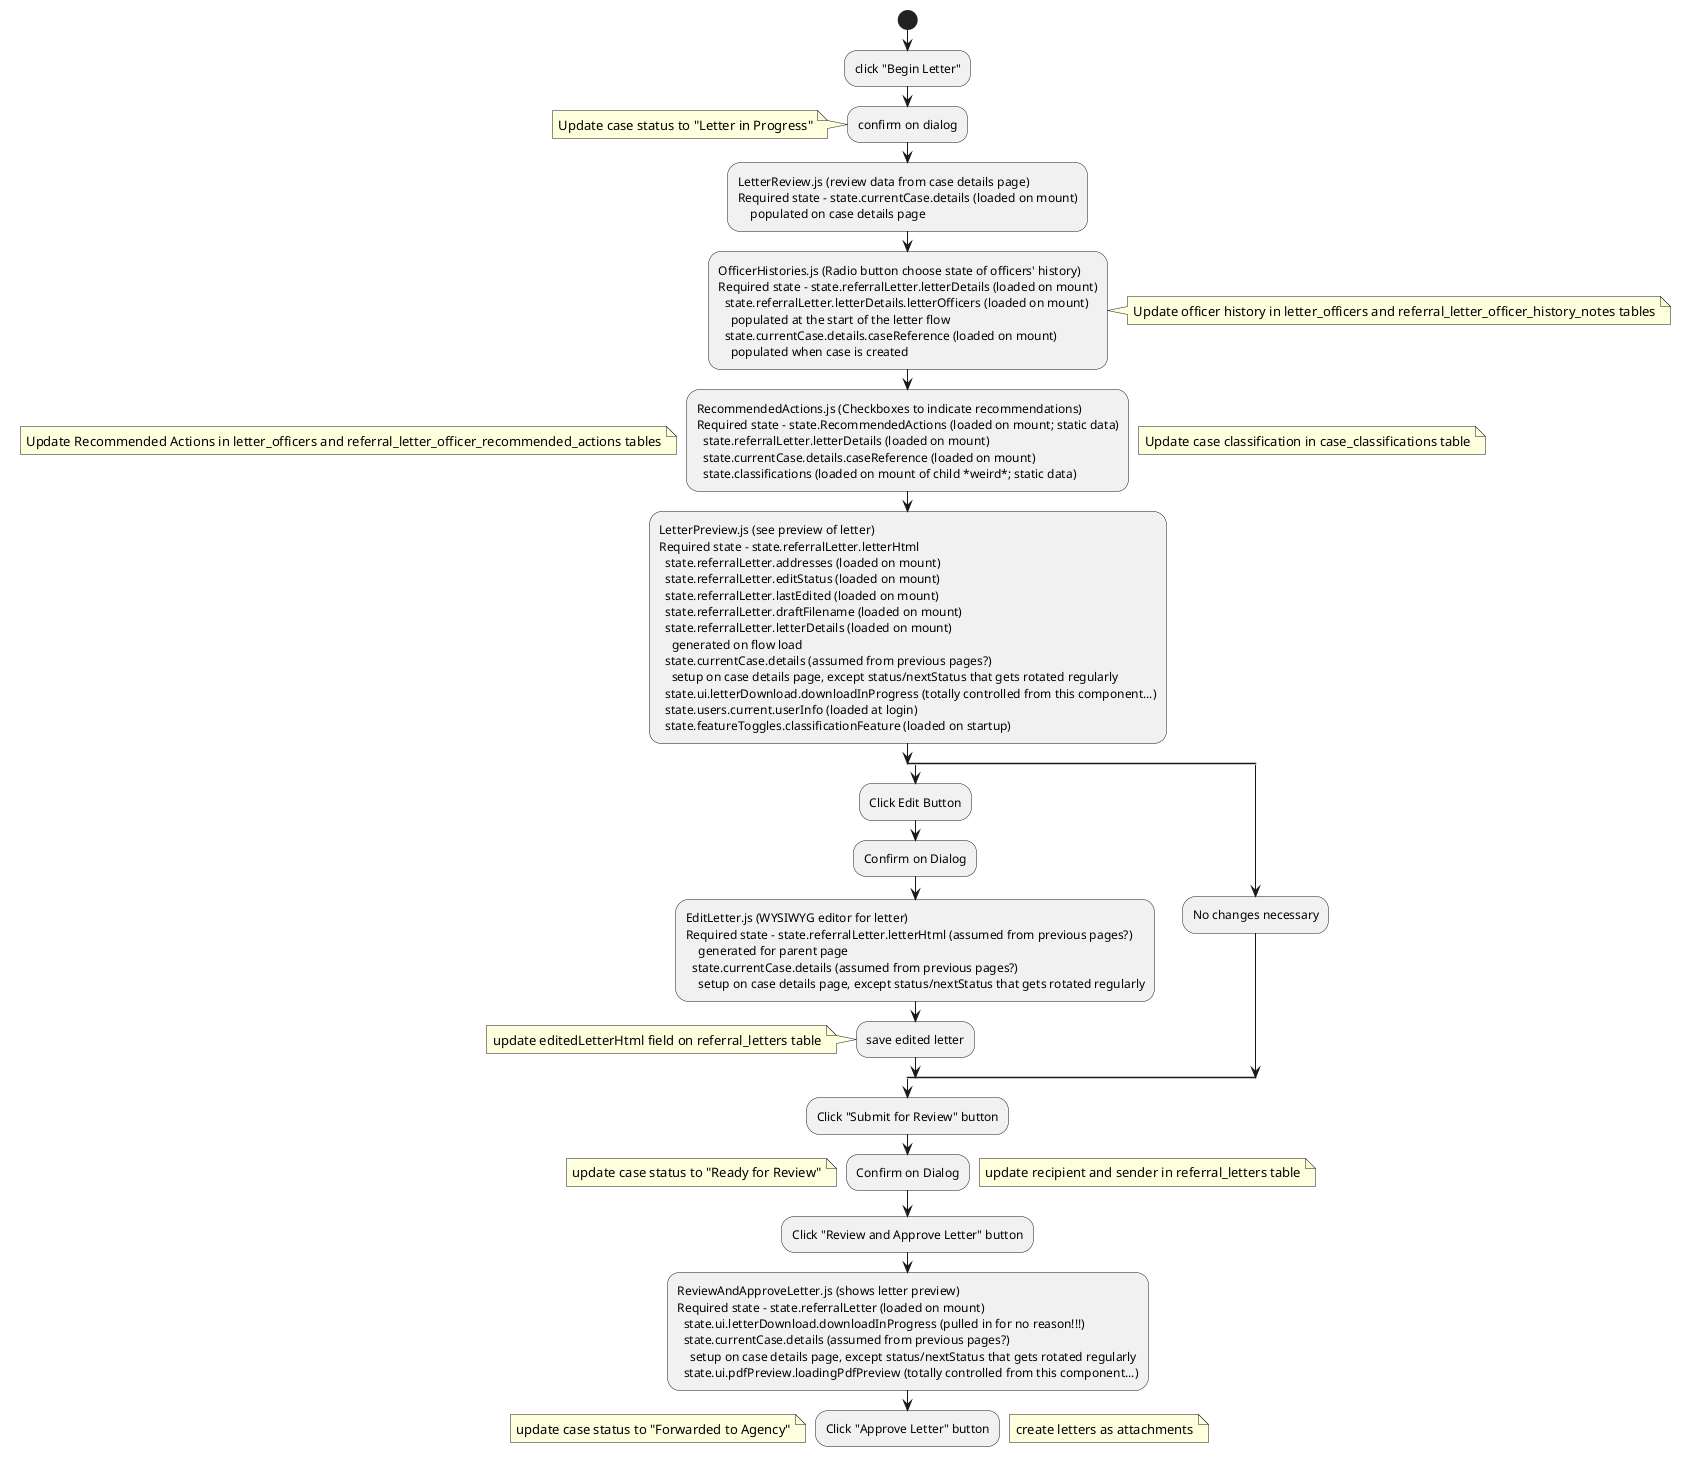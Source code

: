 @startuml
start
:click "Begin Letter";
:confirm on dialog;
note left: Update case status to "Letter in Progress"
:LetterReview.js (review data from case details page)
Required state - state.currentCase.details (loaded on mount)
    populated on case details page;
:OfficerHistories.js (Radio button choose state of officers' history)
Required state - state.referralLetter.letterDetails (loaded on mount)
  state.referralLetter.letterDetails.letterOfficers (loaded on mount)
    populated at the start of the letter flow
  state.currentCase.details.caseReference (loaded on mount) 
    populated when case is created;
note right: Update officer history in letter_officers and referral_letter_officer_history_notes tables
:RecommendedActions.js (Checkboxes to indicate recommendations)
Required state - state.RecommendedActions (loaded on mount; static data)
  state.referralLetter.letterDetails (loaded on mount)
  state.currentCase.details.caseReference (loaded on mount)
  state.classifications (loaded on mount of child *weird*; static data);
note left: Update Recommended Actions in letter_officers and referral_letter_officer_recommended_actions tables
note right: Update case classification in case_classifications table
:LetterPreview.js (see preview of letter)
Required state - state.referralLetter.letterHtml
  state.referralLetter.addresses (loaded on mount)
  state.referralLetter.editStatus (loaded on mount)
  state.referralLetter.lastEdited (loaded on mount)
  state.referralLetter.draftFilename (loaded on mount)
  state.referralLetter.letterDetails (loaded on mount)
    generated on flow load
  state.currentCase.details (assumed from previous pages?)
    setup on case details page, except status/nextStatus that gets rotated regularly
  state.ui.letterDownload.downloadInProgress (totally controlled from this component...)
  state.users.current.userInfo (loaded at login)
  state.featureToggles.classificationFeature (loaded on startup);
split
:Click Edit Button;
:Confirm on Dialog;
:EditLetter.js (WYSIWYG editor for letter)
Required state - state.referralLetter.letterHtml (assumed from previous pages?)
    generated for parent page
  state.currentCase.details (assumed from previous pages?)
    setup on case details page, except status/nextStatus that gets rotated regularly;
:save edited letter;
note left: update editedLetterHtml field on referral_letters table
split again
:No changes necessary;
end split
:Click "Submit for Review" button;
:Confirm on Dialog;
note right: update recipient and sender in referral_letters table
note left: update case status to "Ready for Review"
:Click "Review and Approve Letter" button;
:ReviewAndApproveLetter.js (shows letter preview)
Required state - state.referralLetter (loaded on mount)
  state.ui.letterDownload.downloadInProgress (pulled in for no reason!!!)
  state.currentCase.details (assumed from previous pages?) 
    setup on case details page, except status/nextStatus that gets rotated regularly
  state.ui.pdfPreview.loadingPdfPreview (totally controlled from this component...);
:Click "Approve Letter" button;
note right: create letters as attachments
note left: update case status to "Forwarded to Agency"
@enduml